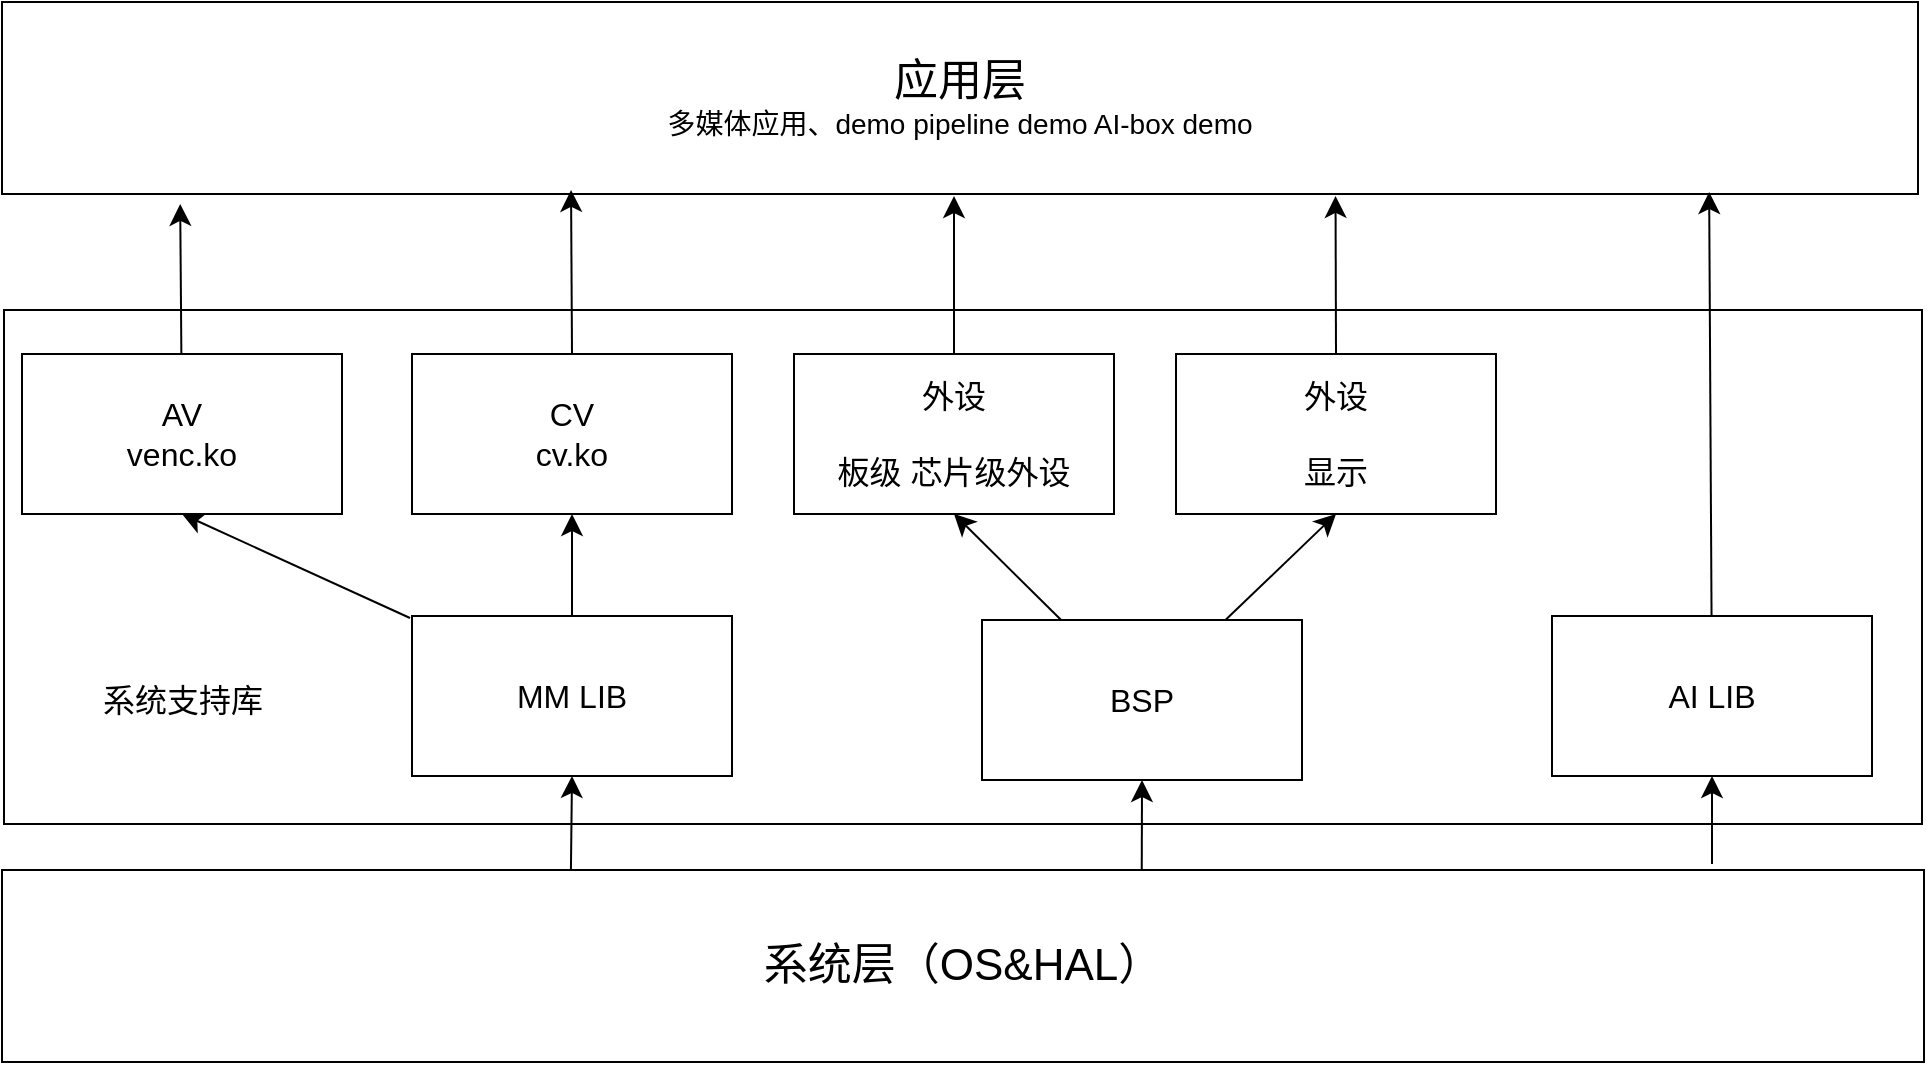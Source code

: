 <mxfile version="24.5.4" type="github">
  <diagram name="Page-1" id="fjhc9WmCAPA5yqycb13B">
    <mxGraphModel dx="1834" dy="1236" grid="0" gridSize="10" guides="1" tooltips="1" connect="1" arrows="1" fold="1" page="0" pageScale="1" pageWidth="850" pageHeight="1100" math="0" shadow="0">
      <root>
        <mxCell id="0" />
        <mxCell id="1" parent="0" />
        <mxCell id="rqjBSttxW-ZX8N3Msv1J-24" value="" style="rounded=0;whiteSpace=wrap;html=1;" vertex="1" parent="1">
          <mxGeometry x="-289" y="16" width="959" height="257" as="geometry" />
        </mxCell>
        <mxCell id="rqjBSttxW-ZX8N3Msv1J-11" style="edgeStyle=none;curved=1;rounded=0;orthogonalLoop=1;jettySize=auto;html=1;exitX=0.5;exitY=0;exitDx=0;exitDy=0;entryX=0.5;entryY=1;entryDx=0;entryDy=0;fontSize=12;startSize=8;endSize=8;" edge="1" parent="1" source="rqjBSttxW-ZX8N3Msv1J-1" target="rqjBSttxW-ZX8N3Msv1J-5">
          <mxGeometry relative="1" as="geometry" />
        </mxCell>
        <mxCell id="rqjBSttxW-ZX8N3Msv1J-12" style="edgeStyle=none;curved=1;rounded=0;orthogonalLoop=1;jettySize=auto;html=1;entryX=0.5;entryY=1;entryDx=0;entryDy=0;fontSize=12;startSize=8;endSize=8;" edge="1" parent="1" target="rqjBSttxW-ZX8N3Msv1J-6">
          <mxGeometry relative="1" as="geometry">
            <mxPoint x="-86" y="170" as="sourcePoint" />
          </mxGeometry>
        </mxCell>
        <mxCell id="rqjBSttxW-ZX8N3Msv1J-1" value="&lt;font style=&quot;font-size: 16px;&quot;&gt;MM LIB&lt;/font&gt;" style="rounded=0;whiteSpace=wrap;html=1;" vertex="1" parent="1">
          <mxGeometry x="-85" y="169" width="160" height="80" as="geometry" />
        </mxCell>
        <mxCell id="rqjBSttxW-ZX8N3Msv1J-8" style="edgeStyle=none;curved=1;rounded=0;orthogonalLoop=1;jettySize=auto;html=1;entryX=0.5;entryY=1;entryDx=0;entryDy=0;fontSize=12;startSize=8;endSize=8;exitX=0.296;exitY=0.01;exitDx=0;exitDy=0;exitPerimeter=0;" edge="1" parent="1" source="rqjBSttxW-ZX8N3Msv1J-2" target="rqjBSttxW-ZX8N3Msv1J-1">
          <mxGeometry relative="1" as="geometry" />
        </mxCell>
        <mxCell id="rqjBSttxW-ZX8N3Msv1J-9" style="edgeStyle=none;curved=1;rounded=0;orthogonalLoop=1;jettySize=auto;html=1;entryX=0.5;entryY=1;entryDx=0;entryDy=0;fontSize=12;startSize=8;endSize=8;exitX=0.593;exitY=0.01;exitDx=0;exitDy=0;exitPerimeter=0;" edge="1" parent="1" source="rqjBSttxW-ZX8N3Msv1J-2" target="rqjBSttxW-ZX8N3Msv1J-3">
          <mxGeometry relative="1" as="geometry" />
        </mxCell>
        <mxCell id="rqjBSttxW-ZX8N3Msv1J-10" style="edgeStyle=none;curved=1;rounded=0;orthogonalLoop=1;jettySize=auto;html=1;entryX=0.5;entryY=1;entryDx=0;entryDy=0;fontSize=12;startSize=8;endSize=8;" edge="1" parent="1" target="rqjBSttxW-ZX8N3Msv1J-4">
          <mxGeometry relative="1" as="geometry">
            <mxPoint x="565" y="293" as="sourcePoint" />
          </mxGeometry>
        </mxCell>
        <mxCell id="rqjBSttxW-ZX8N3Msv1J-2" value="&lt;font style=&quot;font-size: 22px;&quot;&gt;系统层（OS&amp;amp;HAL）&lt;/font&gt;" style="rounded=0;whiteSpace=wrap;html=1;" vertex="1" parent="1">
          <mxGeometry x="-290" y="296" width="961" height="96" as="geometry" />
        </mxCell>
        <mxCell id="rqjBSttxW-ZX8N3Msv1J-22" style="edgeStyle=none;curved=1;rounded=0;orthogonalLoop=1;jettySize=auto;html=1;entryX=0.5;entryY=1;entryDx=0;entryDy=0;fontSize=12;startSize=8;endSize=8;" edge="1" parent="1" source="rqjBSttxW-ZX8N3Msv1J-3" target="rqjBSttxW-ZX8N3Msv1J-14">
          <mxGeometry relative="1" as="geometry" />
        </mxCell>
        <mxCell id="rqjBSttxW-ZX8N3Msv1J-23" style="edgeStyle=none;curved=1;rounded=0;orthogonalLoop=1;jettySize=auto;html=1;entryX=0.5;entryY=1;entryDx=0;entryDy=0;fontSize=12;startSize=8;endSize=8;" edge="1" parent="1" source="rqjBSttxW-ZX8N3Msv1J-3" target="rqjBSttxW-ZX8N3Msv1J-13">
          <mxGeometry relative="1" as="geometry" />
        </mxCell>
        <mxCell id="rqjBSttxW-ZX8N3Msv1J-3" value="&lt;font style=&quot;font-size: 16px;&quot;&gt;BSP&lt;/font&gt;" style="rounded=0;whiteSpace=wrap;html=1;" vertex="1" parent="1">
          <mxGeometry x="200" y="171" width="160" height="80" as="geometry" />
        </mxCell>
        <mxCell id="rqjBSttxW-ZX8N3Msv1J-4" value="&lt;div style=&quot;font-size: 16px;&quot;&gt;AI LIB&lt;br&gt;&lt;/div&gt;" style="rounded=0;whiteSpace=wrap;html=1;" vertex="1" parent="1">
          <mxGeometry x="485" y="169" width="160" height="80" as="geometry" />
        </mxCell>
        <mxCell id="rqjBSttxW-ZX8N3Msv1J-5" value="&lt;div style=&quot;font-size: 16px;&quot;&gt;&lt;font style=&quot;font-size: 16px;&quot;&gt;CV&lt;/font&gt;&lt;/div&gt;&lt;div style=&quot;font-size: 16px;&quot;&gt;&lt;font style=&quot;font-size: 16px;&quot;&gt;cv.ko&lt;br&gt;&lt;/font&gt;&lt;/div&gt;" style="rounded=0;whiteSpace=wrap;html=1;" vertex="1" parent="1">
          <mxGeometry x="-85" y="38" width="160" height="80" as="geometry" />
        </mxCell>
        <mxCell id="rqjBSttxW-ZX8N3Msv1J-21" style="edgeStyle=none;curved=1;rounded=0;orthogonalLoop=1;jettySize=auto;html=1;entryX=0.093;entryY=1.052;entryDx=0;entryDy=0;fontSize=12;startSize=8;endSize=8;entryPerimeter=0;" edge="1" parent="1" source="rqjBSttxW-ZX8N3Msv1J-6" target="rqjBSttxW-ZX8N3Msv1J-15">
          <mxGeometry relative="1" as="geometry" />
        </mxCell>
        <mxCell id="rqjBSttxW-ZX8N3Msv1J-6" value="&lt;div style=&quot;font-size: 16px;&quot;&gt;&lt;font style=&quot;font-size: 16px;&quot;&gt;AV&lt;/font&gt;&lt;/div&gt;&lt;div style=&quot;font-size: 16px;&quot;&gt;&lt;font style=&quot;font-size: 16px;&quot;&gt;venc.ko&lt;br&gt;&lt;/font&gt;&lt;/div&gt;" style="rounded=0;whiteSpace=wrap;html=1;" vertex="1" parent="1">
          <mxGeometry x="-280" y="38" width="160" height="80" as="geometry" />
        </mxCell>
        <mxCell id="rqjBSttxW-ZX8N3Msv1J-19" style="edgeStyle=none;curved=1;rounded=0;orthogonalLoop=1;jettySize=auto;html=1;fontSize=12;startSize=8;endSize=8;" edge="1" parent="1" source="rqjBSttxW-ZX8N3Msv1J-13">
          <mxGeometry relative="1" as="geometry">
            <mxPoint x="186" y="-41" as="targetPoint" />
          </mxGeometry>
        </mxCell>
        <mxCell id="rqjBSttxW-ZX8N3Msv1J-13" value="&lt;div style=&quot;font-size: 16px;&quot;&gt;&lt;font style=&quot;font-size: 16px;&quot;&gt;外设&lt;br&gt;&lt;/font&gt;&lt;/div&gt;&lt;div style=&quot;font-size: 16px;&quot;&gt;&lt;font style=&quot;font-size: 16px;&quot;&gt;&lt;br&gt;&lt;/font&gt;&lt;/div&gt;&lt;div style=&quot;font-size: 16px;&quot;&gt;&lt;font style=&quot;font-size: 16px;&quot;&gt;板级 芯片级外设&lt;br&gt;&lt;/font&gt;&lt;/div&gt;" style="rounded=0;whiteSpace=wrap;html=1;" vertex="1" parent="1">
          <mxGeometry x="106" y="38" width="160" height="80" as="geometry" />
        </mxCell>
        <mxCell id="rqjBSttxW-ZX8N3Msv1J-14" value="&lt;div style=&quot;font-size: 16px;&quot;&gt;&lt;font style=&quot;font-size: 16px;&quot;&gt;外设&lt;br&gt;&lt;/font&gt;&lt;/div&gt;&lt;div style=&quot;font-size: 16px;&quot;&gt;&lt;font style=&quot;font-size: 16px;&quot;&gt;&lt;br&gt;&lt;/font&gt;&lt;/div&gt;&lt;div style=&quot;font-size: 16px;&quot;&gt;&lt;font style=&quot;font-size: 16px;&quot;&gt;显示&lt;br&gt;&lt;/font&gt;&lt;/div&gt;" style="rounded=0;whiteSpace=wrap;html=1;" vertex="1" parent="1">
          <mxGeometry x="297" y="38" width="160" height="80" as="geometry" />
        </mxCell>
        <mxCell id="rqjBSttxW-ZX8N3Msv1J-15" value="&lt;div&gt;&lt;font style=&quot;font-size: 22px;&quot;&gt;应用层&lt;/font&gt;&lt;/div&gt;&lt;div style=&quot;font-size: 14px;&quot;&gt;&lt;font style=&quot;font-size: 14px;&quot;&gt;多媒体应用、demo pipeline demo AI-box demo &lt;br&gt;&lt;/font&gt;&lt;/div&gt;" style="rounded=0;whiteSpace=wrap;html=1;" vertex="1" parent="1">
          <mxGeometry x="-290" y="-138" width="958" height="96" as="geometry" />
        </mxCell>
        <mxCell id="rqjBSttxW-ZX8N3Msv1J-16" style="edgeStyle=none;curved=1;rounded=0;orthogonalLoop=1;jettySize=auto;html=1;entryX=0.891;entryY=0.99;entryDx=0;entryDy=0;entryPerimeter=0;fontSize=12;startSize=8;endSize=8;" edge="1" parent="1" source="rqjBSttxW-ZX8N3Msv1J-4" target="rqjBSttxW-ZX8N3Msv1J-15">
          <mxGeometry relative="1" as="geometry" />
        </mxCell>
        <mxCell id="rqjBSttxW-ZX8N3Msv1J-17" style="edgeStyle=none;curved=1;rounded=0;orthogonalLoop=1;jettySize=auto;html=1;exitX=0.5;exitY=0;exitDx=0;exitDy=0;entryX=0.696;entryY=1.01;entryDx=0;entryDy=0;entryPerimeter=0;fontSize=12;startSize=8;endSize=8;" edge="1" parent="1" source="rqjBSttxW-ZX8N3Msv1J-14" target="rqjBSttxW-ZX8N3Msv1J-15">
          <mxGeometry relative="1" as="geometry" />
        </mxCell>
        <mxCell id="rqjBSttxW-ZX8N3Msv1J-20" style="edgeStyle=none;curved=1;rounded=0;orthogonalLoop=1;jettySize=auto;html=1;exitX=0.5;exitY=0;exitDx=0;exitDy=0;entryX=0.297;entryY=0.979;entryDx=0;entryDy=0;entryPerimeter=0;fontSize=12;startSize=8;endSize=8;" edge="1" parent="1" source="rqjBSttxW-ZX8N3Msv1J-5" target="rqjBSttxW-ZX8N3Msv1J-15">
          <mxGeometry relative="1" as="geometry" />
        </mxCell>
        <mxCell id="rqjBSttxW-ZX8N3Msv1J-25" value="系统支持库" style="text;strokeColor=none;fillColor=none;html=1;align=center;verticalAlign=middle;whiteSpace=wrap;rounded=0;fontSize=16;" vertex="1" parent="1">
          <mxGeometry x="-251.5" y="180" width="103" height="62" as="geometry" />
        </mxCell>
      </root>
    </mxGraphModel>
  </diagram>
</mxfile>
